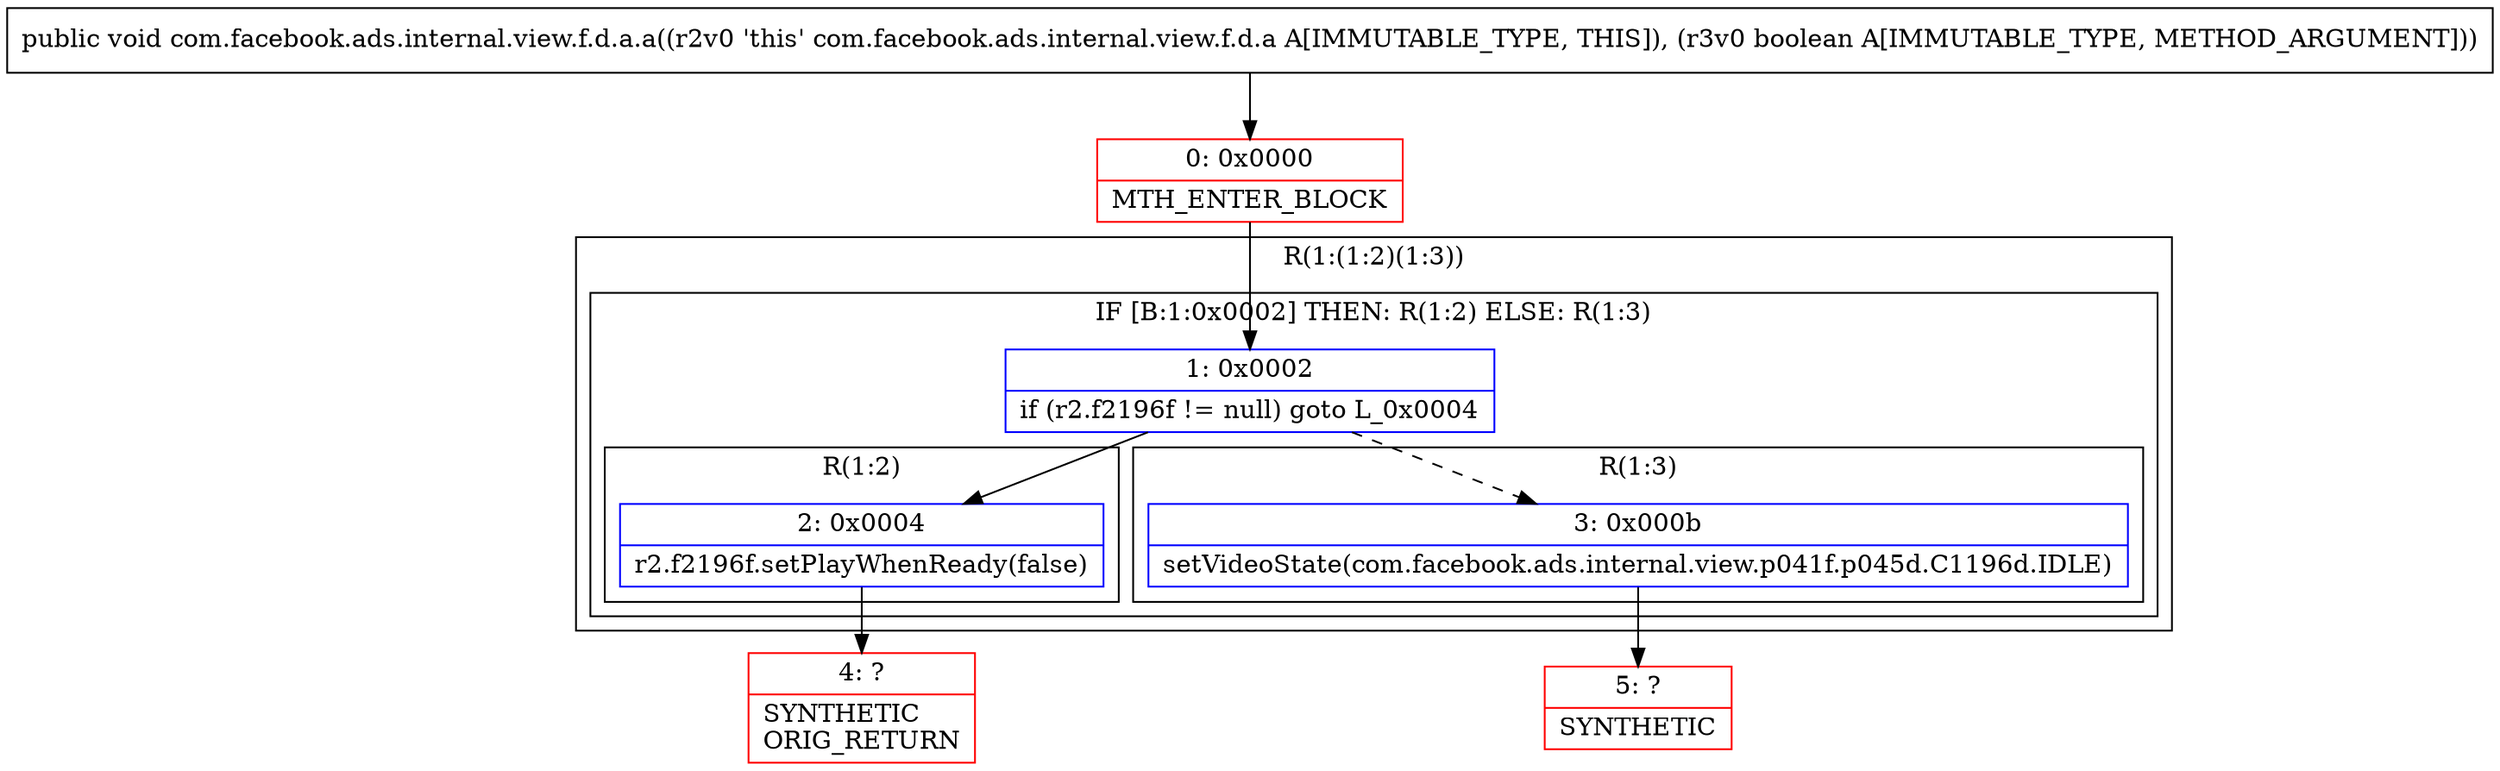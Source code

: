 digraph "CFG forcom.facebook.ads.internal.view.f.d.a.a(Z)V" {
subgraph cluster_Region_605672274 {
label = "R(1:(1:2)(1:3))";
node [shape=record,color=blue];
subgraph cluster_IfRegion_411323441 {
label = "IF [B:1:0x0002] THEN: R(1:2) ELSE: R(1:3)";
node [shape=record,color=blue];
Node_1 [shape=record,label="{1\:\ 0x0002|if (r2.f2196f != null) goto L_0x0004\l}"];
subgraph cluster_Region_1412148976 {
label = "R(1:2)";
node [shape=record,color=blue];
Node_2 [shape=record,label="{2\:\ 0x0004|r2.f2196f.setPlayWhenReady(false)\l}"];
}
subgraph cluster_Region_1844221987 {
label = "R(1:3)";
node [shape=record,color=blue];
Node_3 [shape=record,label="{3\:\ 0x000b|setVideoState(com.facebook.ads.internal.view.p041f.p045d.C1196d.IDLE)\l}"];
}
}
}
Node_0 [shape=record,color=red,label="{0\:\ 0x0000|MTH_ENTER_BLOCK\l}"];
Node_4 [shape=record,color=red,label="{4\:\ ?|SYNTHETIC\lORIG_RETURN\l}"];
Node_5 [shape=record,color=red,label="{5\:\ ?|SYNTHETIC\l}"];
MethodNode[shape=record,label="{public void com.facebook.ads.internal.view.f.d.a.a((r2v0 'this' com.facebook.ads.internal.view.f.d.a A[IMMUTABLE_TYPE, THIS]), (r3v0 boolean A[IMMUTABLE_TYPE, METHOD_ARGUMENT])) }"];
MethodNode -> Node_0;
Node_1 -> Node_2;
Node_1 -> Node_3[style=dashed];
Node_2 -> Node_4;
Node_3 -> Node_5;
Node_0 -> Node_1;
}

